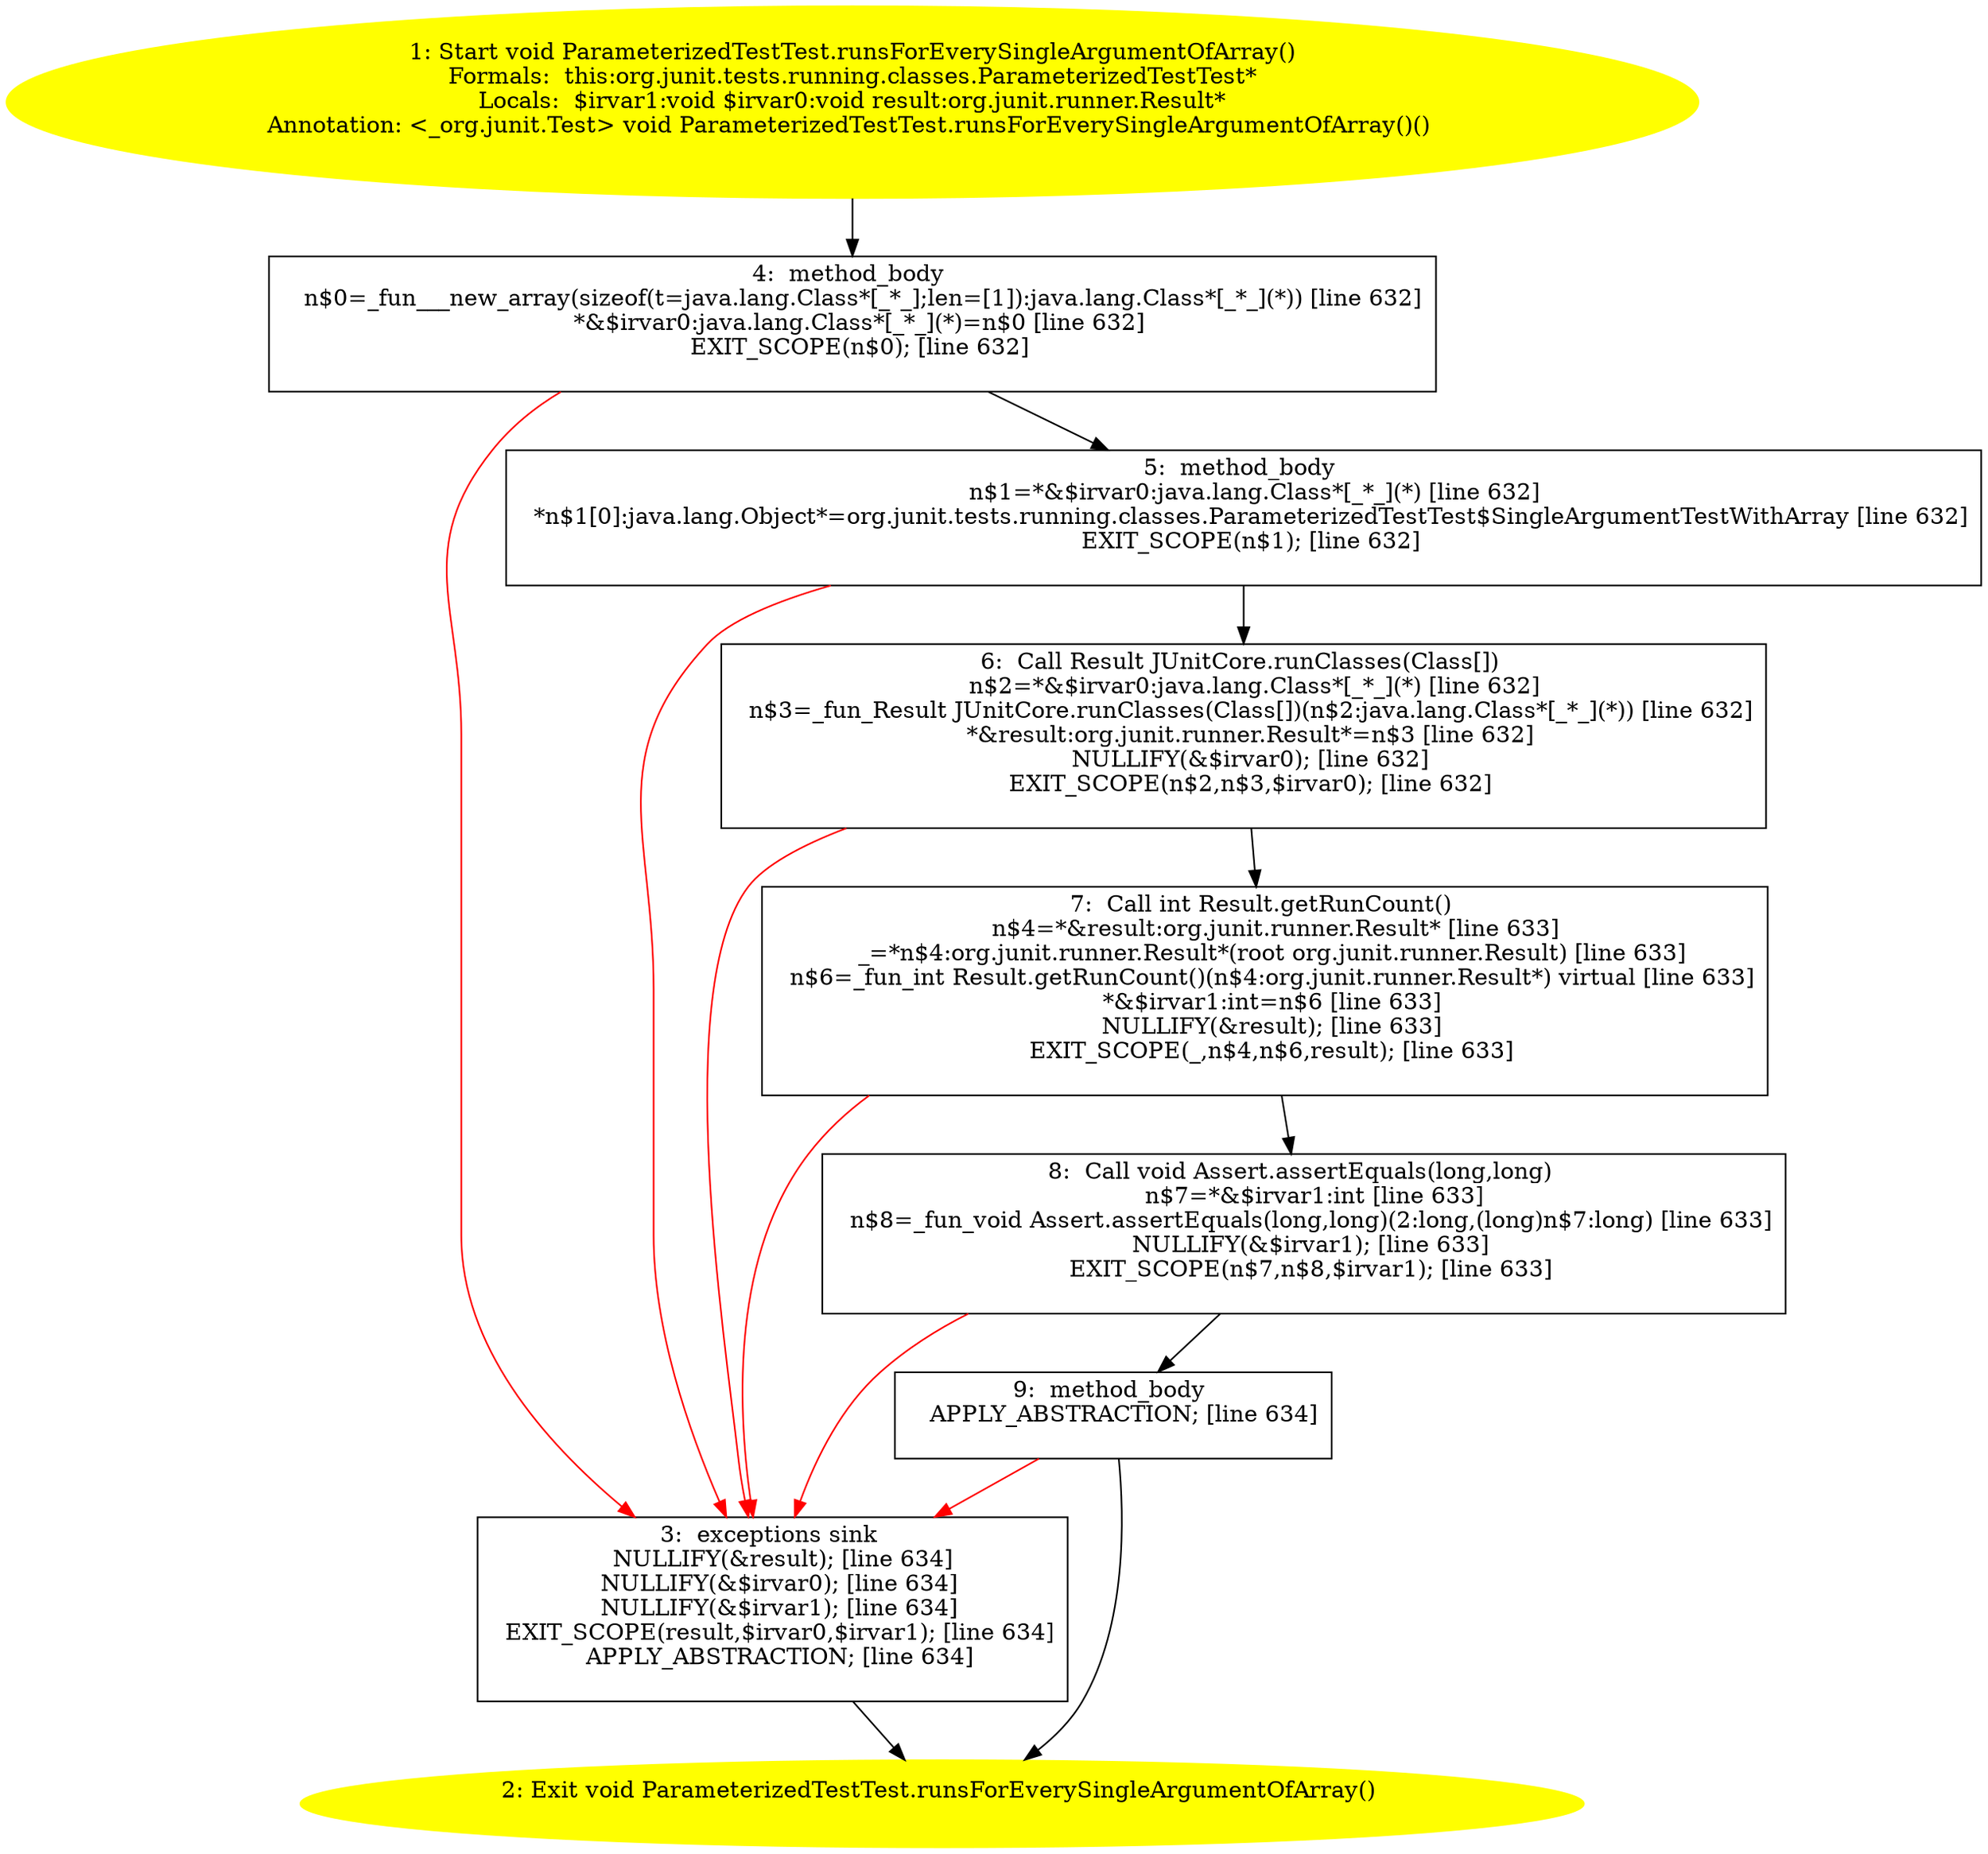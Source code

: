 /* @generated */
digraph cfg {
"org.junit.tests.running.classes.ParameterizedTestTest.runsForEverySingleArgumentOfArray():void.50b7869d7e551c8f0a876f62dbd4c3c6_1" [label="1: Start void ParameterizedTestTest.runsForEverySingleArgumentOfArray()\nFormals:  this:org.junit.tests.running.classes.ParameterizedTestTest*\nLocals:  $irvar1:void $irvar0:void result:org.junit.runner.Result*\nAnnotation: <_org.junit.Test> void ParameterizedTestTest.runsForEverySingleArgumentOfArray()() \n  " color=yellow style=filled]
	

	 "org.junit.tests.running.classes.ParameterizedTestTest.runsForEverySingleArgumentOfArray():void.50b7869d7e551c8f0a876f62dbd4c3c6_1" -> "org.junit.tests.running.classes.ParameterizedTestTest.runsForEverySingleArgumentOfArray():void.50b7869d7e551c8f0a876f62dbd4c3c6_4" ;
"org.junit.tests.running.classes.ParameterizedTestTest.runsForEverySingleArgumentOfArray():void.50b7869d7e551c8f0a876f62dbd4c3c6_2" [label="2: Exit void ParameterizedTestTest.runsForEverySingleArgumentOfArray() \n  " color=yellow style=filled]
	

"org.junit.tests.running.classes.ParameterizedTestTest.runsForEverySingleArgumentOfArray():void.50b7869d7e551c8f0a876f62dbd4c3c6_3" [label="3:  exceptions sink \n   NULLIFY(&result); [line 634]\n  NULLIFY(&$irvar0); [line 634]\n  NULLIFY(&$irvar1); [line 634]\n  EXIT_SCOPE(result,$irvar0,$irvar1); [line 634]\n  APPLY_ABSTRACTION; [line 634]\n " shape="box"]
	

	 "org.junit.tests.running.classes.ParameterizedTestTest.runsForEverySingleArgumentOfArray():void.50b7869d7e551c8f0a876f62dbd4c3c6_3" -> "org.junit.tests.running.classes.ParameterizedTestTest.runsForEverySingleArgumentOfArray():void.50b7869d7e551c8f0a876f62dbd4c3c6_2" ;
"org.junit.tests.running.classes.ParameterizedTestTest.runsForEverySingleArgumentOfArray():void.50b7869d7e551c8f0a876f62dbd4c3c6_4" [label="4:  method_body \n   n$0=_fun___new_array(sizeof(t=java.lang.Class*[_*_];len=[1]):java.lang.Class*[_*_](*)) [line 632]\n  *&$irvar0:java.lang.Class*[_*_](*)=n$0 [line 632]\n  EXIT_SCOPE(n$0); [line 632]\n " shape="box"]
	

	 "org.junit.tests.running.classes.ParameterizedTestTest.runsForEverySingleArgumentOfArray():void.50b7869d7e551c8f0a876f62dbd4c3c6_4" -> "org.junit.tests.running.classes.ParameterizedTestTest.runsForEverySingleArgumentOfArray():void.50b7869d7e551c8f0a876f62dbd4c3c6_5" ;
	 "org.junit.tests.running.classes.ParameterizedTestTest.runsForEverySingleArgumentOfArray():void.50b7869d7e551c8f0a876f62dbd4c3c6_4" -> "org.junit.tests.running.classes.ParameterizedTestTest.runsForEverySingleArgumentOfArray():void.50b7869d7e551c8f0a876f62dbd4c3c6_3" [color="red" ];
"org.junit.tests.running.classes.ParameterizedTestTest.runsForEverySingleArgumentOfArray():void.50b7869d7e551c8f0a876f62dbd4c3c6_5" [label="5:  method_body \n   n$1=*&$irvar0:java.lang.Class*[_*_](*) [line 632]\n  *n$1[0]:java.lang.Object*=org.junit.tests.running.classes.ParameterizedTestTest$SingleArgumentTestWithArray [line 632]\n  EXIT_SCOPE(n$1); [line 632]\n " shape="box"]
	

	 "org.junit.tests.running.classes.ParameterizedTestTest.runsForEverySingleArgumentOfArray():void.50b7869d7e551c8f0a876f62dbd4c3c6_5" -> "org.junit.tests.running.classes.ParameterizedTestTest.runsForEverySingleArgumentOfArray():void.50b7869d7e551c8f0a876f62dbd4c3c6_6" ;
	 "org.junit.tests.running.classes.ParameterizedTestTest.runsForEverySingleArgumentOfArray():void.50b7869d7e551c8f0a876f62dbd4c3c6_5" -> "org.junit.tests.running.classes.ParameterizedTestTest.runsForEverySingleArgumentOfArray():void.50b7869d7e551c8f0a876f62dbd4c3c6_3" [color="red" ];
"org.junit.tests.running.classes.ParameterizedTestTest.runsForEverySingleArgumentOfArray():void.50b7869d7e551c8f0a876f62dbd4c3c6_6" [label="6:  Call Result JUnitCore.runClasses(Class[]) \n   n$2=*&$irvar0:java.lang.Class*[_*_](*) [line 632]\n  n$3=_fun_Result JUnitCore.runClasses(Class[])(n$2:java.lang.Class*[_*_](*)) [line 632]\n  *&result:org.junit.runner.Result*=n$3 [line 632]\n  NULLIFY(&$irvar0); [line 632]\n  EXIT_SCOPE(n$2,n$3,$irvar0); [line 632]\n " shape="box"]
	

	 "org.junit.tests.running.classes.ParameterizedTestTest.runsForEverySingleArgumentOfArray():void.50b7869d7e551c8f0a876f62dbd4c3c6_6" -> "org.junit.tests.running.classes.ParameterizedTestTest.runsForEverySingleArgumentOfArray():void.50b7869d7e551c8f0a876f62dbd4c3c6_7" ;
	 "org.junit.tests.running.classes.ParameterizedTestTest.runsForEverySingleArgumentOfArray():void.50b7869d7e551c8f0a876f62dbd4c3c6_6" -> "org.junit.tests.running.classes.ParameterizedTestTest.runsForEverySingleArgumentOfArray():void.50b7869d7e551c8f0a876f62dbd4c3c6_3" [color="red" ];
"org.junit.tests.running.classes.ParameterizedTestTest.runsForEverySingleArgumentOfArray():void.50b7869d7e551c8f0a876f62dbd4c3c6_7" [label="7:  Call int Result.getRunCount() \n   n$4=*&result:org.junit.runner.Result* [line 633]\n  _=*n$4:org.junit.runner.Result*(root org.junit.runner.Result) [line 633]\n  n$6=_fun_int Result.getRunCount()(n$4:org.junit.runner.Result*) virtual [line 633]\n  *&$irvar1:int=n$6 [line 633]\n  NULLIFY(&result); [line 633]\n  EXIT_SCOPE(_,n$4,n$6,result); [line 633]\n " shape="box"]
	

	 "org.junit.tests.running.classes.ParameterizedTestTest.runsForEverySingleArgumentOfArray():void.50b7869d7e551c8f0a876f62dbd4c3c6_7" -> "org.junit.tests.running.classes.ParameterizedTestTest.runsForEverySingleArgumentOfArray():void.50b7869d7e551c8f0a876f62dbd4c3c6_8" ;
	 "org.junit.tests.running.classes.ParameterizedTestTest.runsForEverySingleArgumentOfArray():void.50b7869d7e551c8f0a876f62dbd4c3c6_7" -> "org.junit.tests.running.classes.ParameterizedTestTest.runsForEverySingleArgumentOfArray():void.50b7869d7e551c8f0a876f62dbd4c3c6_3" [color="red" ];
"org.junit.tests.running.classes.ParameterizedTestTest.runsForEverySingleArgumentOfArray():void.50b7869d7e551c8f0a876f62dbd4c3c6_8" [label="8:  Call void Assert.assertEquals(long,long) \n   n$7=*&$irvar1:int [line 633]\n  n$8=_fun_void Assert.assertEquals(long,long)(2:long,(long)n$7:long) [line 633]\n  NULLIFY(&$irvar1); [line 633]\n  EXIT_SCOPE(n$7,n$8,$irvar1); [line 633]\n " shape="box"]
	

	 "org.junit.tests.running.classes.ParameterizedTestTest.runsForEverySingleArgumentOfArray():void.50b7869d7e551c8f0a876f62dbd4c3c6_8" -> "org.junit.tests.running.classes.ParameterizedTestTest.runsForEverySingleArgumentOfArray():void.50b7869d7e551c8f0a876f62dbd4c3c6_9" ;
	 "org.junit.tests.running.classes.ParameterizedTestTest.runsForEverySingleArgumentOfArray():void.50b7869d7e551c8f0a876f62dbd4c3c6_8" -> "org.junit.tests.running.classes.ParameterizedTestTest.runsForEverySingleArgumentOfArray():void.50b7869d7e551c8f0a876f62dbd4c3c6_3" [color="red" ];
"org.junit.tests.running.classes.ParameterizedTestTest.runsForEverySingleArgumentOfArray():void.50b7869d7e551c8f0a876f62dbd4c3c6_9" [label="9:  method_body \n   APPLY_ABSTRACTION; [line 634]\n " shape="box"]
	

	 "org.junit.tests.running.classes.ParameterizedTestTest.runsForEverySingleArgumentOfArray():void.50b7869d7e551c8f0a876f62dbd4c3c6_9" -> "org.junit.tests.running.classes.ParameterizedTestTest.runsForEverySingleArgumentOfArray():void.50b7869d7e551c8f0a876f62dbd4c3c6_2" ;
	 "org.junit.tests.running.classes.ParameterizedTestTest.runsForEverySingleArgumentOfArray():void.50b7869d7e551c8f0a876f62dbd4c3c6_9" -> "org.junit.tests.running.classes.ParameterizedTestTest.runsForEverySingleArgumentOfArray():void.50b7869d7e551c8f0a876f62dbd4c3c6_3" [color="red" ];
}
